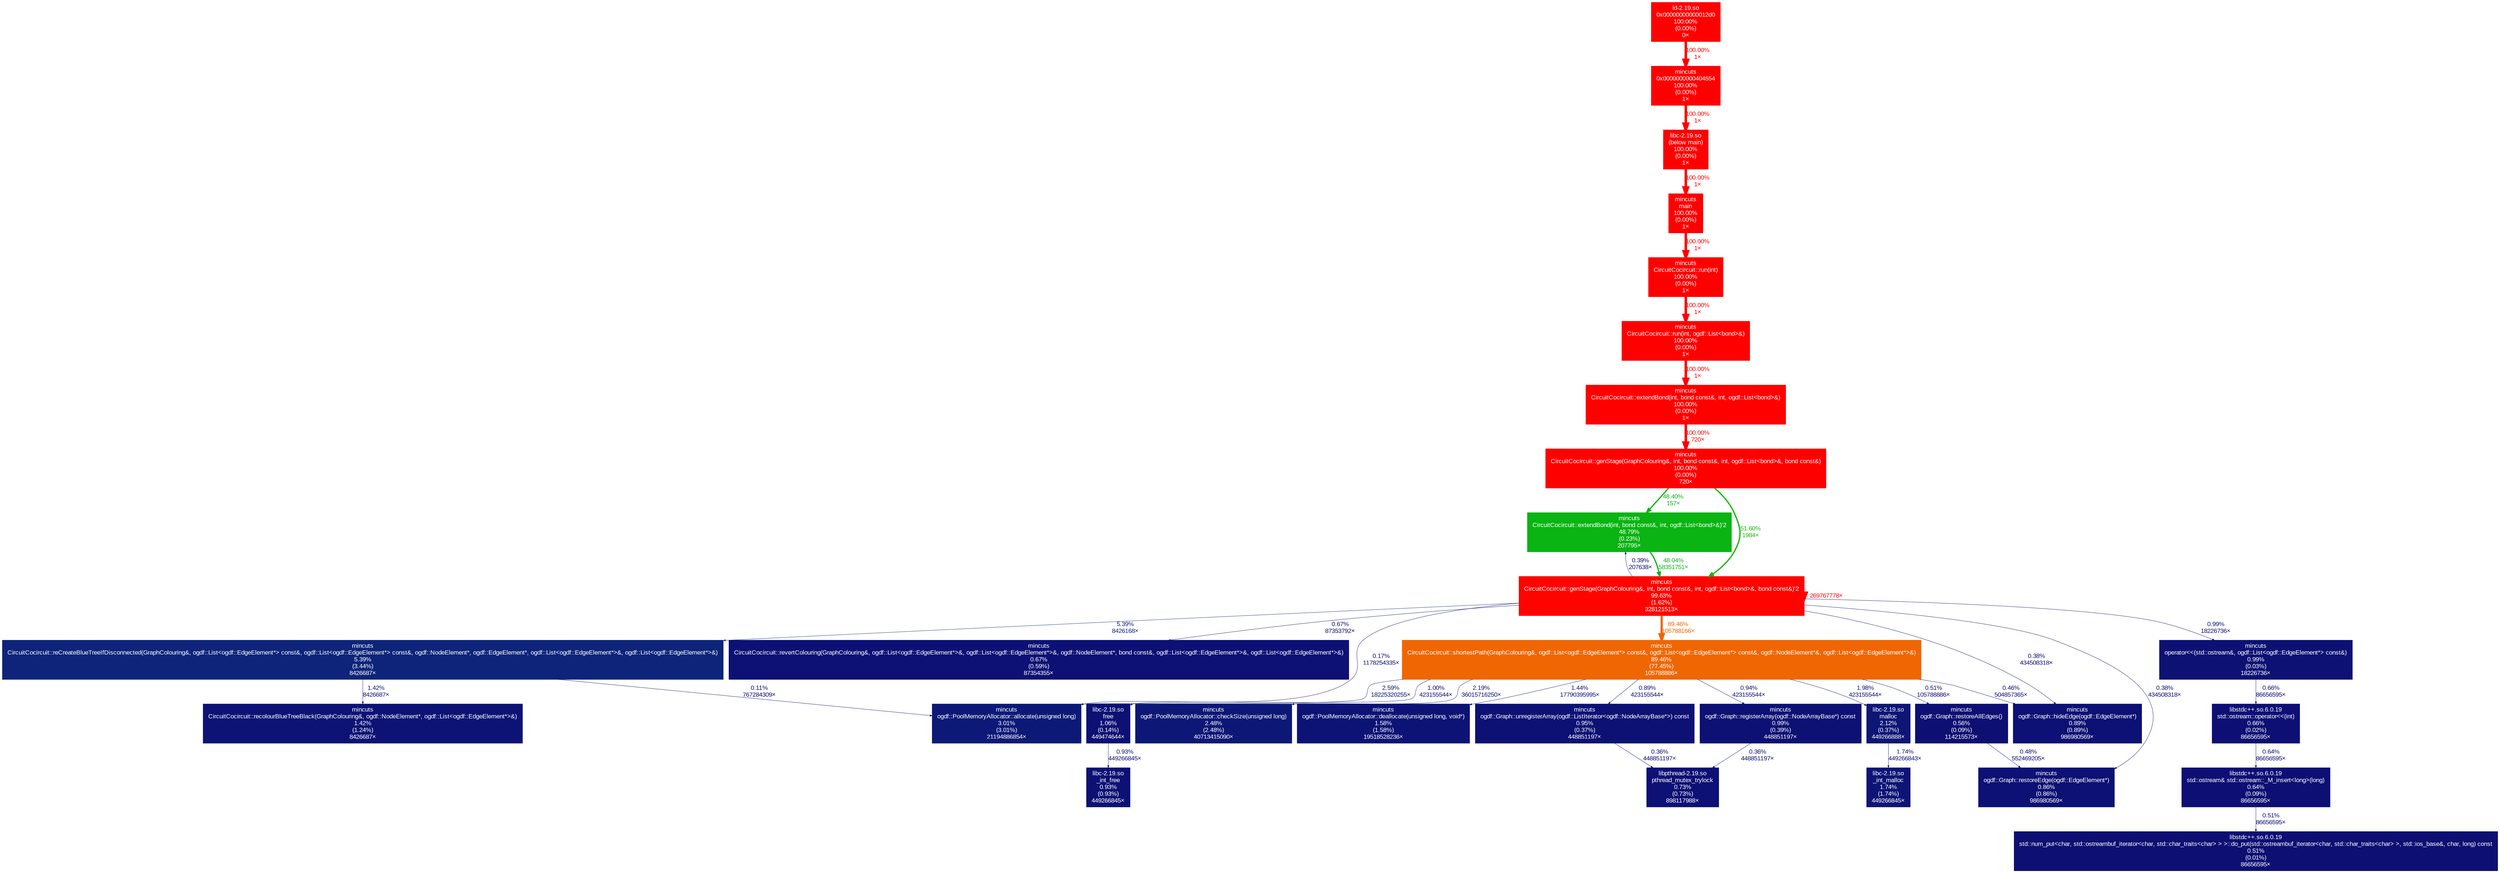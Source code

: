 digraph {
	graph [fontname=Arial, nodesep=0.125, ranksep=0.25];
	node [fontcolor=white, fontname=Arial, height=0, shape=box, style=filled, width=0];
	edge [fontname=Arial];
	"(below main)" [color="#ff0000", fontcolor="#ffffff", fontsize="10.00", label="libc-2.19.so\n(below main)\n100.00%\n(0.00%)\n1×"];
	"(below main)" -> main [arrowsize="1.00", color="#ff0000", fontcolor="#ff0000", fontsize="10.00", label="100.00%\n1×", labeldistance="4.00", penwidth="4.00"];
	"0x00000000000012d0" [color="#ff0000", fontcolor="#ffffff", fontsize="10.00", label="ld-2.19.so\n0x00000000000012d0\n100.00%\n(0.00%)\n0×"];
	"0x00000000000012d0" -> "0x0000000000404554" [arrowsize="1.00", color="#ff0000", fontcolor="#ff0000", fontsize="10.00", label="100.00%\n1×", labeldistance="4.00", penwidth="4.00"];
	"0x0000000000404554" [color="#ff0000", fontcolor="#ffffff", fontsize="10.00", label="mincuts\n0x0000000000404554\n100.00%\n(0.00%)\n1×"];
	"0x0000000000404554" -> "(below main)" [arrowsize="1.00", color="#ff0000", fontcolor="#ff0000", fontsize="10.00", label="100.00%\n1×", labeldistance="4.00", penwidth="4.00"];
	"CircuitCocircuit::extendBond(int, bond const&, int, ogdf::List<bond>&)" [color="#ff0000", fontcolor="#ffffff", fontsize="10.00", label="mincuts\nCircuitCocircuit::extendBond(int, bond const&, int, ogdf::List<bond>&)\n100.00%\n(0.00%)\n1×"];
	"CircuitCocircuit::extendBond(int, bond const&, int, ogdf::List<bond>&)" -> "CircuitCocircuit::genStage(GraphColouring&, int, bond const&, int, ogdf::List<bond>&, bond const&)" [arrowsize="1.00", color="#ff0000", fontcolor="#ff0000", fontsize="10.00", label="100.00%\n720×", labeldistance="4.00", penwidth="4.00"];
	"CircuitCocircuit::extendBond(int, bond const&, int, ogdf::List<bond>&)'2" [color="#0ab412", fontcolor="#ffffff", fontsize="10.00", label="mincuts\nCircuitCocircuit::extendBond(int, bond const&, int, ogdf::List<bond>&)'2\n48.79%\n(0.23%)\n207795×"];
	"CircuitCocircuit::extendBond(int, bond const&, int, ogdf::List<bond>&)'2" -> "CircuitCocircuit::genStage(GraphColouring&, int, bond const&, int, ogdf::List<bond>&, bond const&)'2" [arrowsize="0.69", color="#0ab317", fontcolor="#0ab317", fontsize="10.00", label="48.04%\n58351751×", labeldistance="1.92", penwidth="1.92"];
	"CircuitCocircuit::genStage(GraphColouring&, int, bond const&, int, ogdf::List<bond>&, bond const&)" [color="#ff0000", fontcolor="#ffffff", fontsize="10.00", label="mincuts\nCircuitCocircuit::genStage(GraphColouring&, int, bond const&, int, ogdf::List<bond>&, bond const&)\n100.00%\n(0.00%)\n720×"];
	"CircuitCocircuit::genStage(GraphColouring&, int, bond const&, int, ogdf::List<bond>&, bond const&)" -> "CircuitCocircuit::extendBond(int, bond const&, int, ogdf::List<bond>&)'2" [arrowsize="0.70", color="#0ab315", fontcolor="#0ab315", fontsize="10.00", label="48.40%\n157×", labeldistance="1.94", penwidth="1.94"];
	"CircuitCocircuit::genStage(GraphColouring&, int, bond const&, int, ogdf::List<bond>&, bond const&)" -> "CircuitCocircuit::genStage(GraphColouring&, int, bond const&, int, ogdf::List<bond>&, bond const&)'2" [arrowsize="0.72", color="#14b809", fontcolor="#14b809", fontsize="10.00", label="51.60%\n1984×", labeldistance="2.06", penwidth="2.06"];
	"CircuitCocircuit::genStage(GraphColouring&, int, bond const&, int, ogdf::List<bond>&, bond const&)'2" [color="#fe0400", fontcolor="#ffffff", fontsize="10.00", label="mincuts\nCircuitCocircuit::genStage(GraphColouring&, int, bond const&, int, ogdf::List<bond>&, bond const&)'2\n99.63%\n(1.62%)\n328121513×"];
	"CircuitCocircuit::genStage(GraphColouring&, int, bond const&, int, ogdf::List<bond>&, bond const&)'2" -> "CircuitCocircuit::extendBond(int, bond const&, int, ogdf::List<bond>&)'2" [arrowsize="0.35", color="#0d0e73", fontcolor="#0d0e73", fontsize="10.00", label="0.39%\n207638×", labeldistance="0.50", penwidth="0.50"];
	"CircuitCocircuit::genStage(GraphColouring&, int, bond const&, int, ogdf::List<bond>&, bond const&)'2" -> "CircuitCocircuit::genStage(GraphColouring&, int, bond const&, int, ogdf::List<bond>&, bond const&)'2" [arrowsize="1.00", color="#fe0400", fontcolor="#fe0400", fontsize="10.00", label="269767778×", labeldistance="3.99", penwidth="3.99"];
	"CircuitCocircuit::genStage(GraphColouring&, int, bond const&, int, ogdf::List<bond>&, bond const&)'2" -> "CircuitCocircuit::reCreateBlueTreeIfDisconnected(GraphColouring&, ogdf::List<ogdf::EdgeElement*> const&, ogdf::List<ogdf::EdgeElement*> const&, ogdf::NodeElement*, ogdf::EdgeElement*, ogdf::List<ogdf::EdgeElement*>&, ogdf::List<ogdf::EdgeElement*>&)" [arrowsize="0.35", color="#0d247a", fontcolor="#0d247a", fontsize="10.00", label="5.39%\n8426168×", labeldistance="0.50", penwidth="0.50"];
	"CircuitCocircuit::genStage(GraphColouring&, int, bond const&, int, ogdf::List<bond>&, bond const&)'2" -> "CircuitCocircuit::revertColouring(GraphColouring&, ogdf::List<ogdf::EdgeElement*>&, ogdf::List<ogdf::EdgeElement*>&, ogdf::NodeElement*, bond const&, ogdf::List<ogdf::EdgeElement*>&, ogdf::List<ogdf::EdgeElement*>&)" [arrowsize="0.35", color="#0d1074", fontcolor="#0d1074", fontsize="10.00", label="0.67%\n87353792×", labeldistance="0.50", penwidth="0.50"];
	"CircuitCocircuit::genStage(GraphColouring&, int, bond const&, int, ogdf::List<bond>&, bond const&)'2" -> "CircuitCocircuit::shortestPath(GraphColouring&, ogdf::List<ogdf::EdgeElement*> const&, ogdf::List<ogdf::EdgeElement*> const&, ogdf::NodeElement*&, ogdf::List<ogdf::EdgeElement*>&)" [arrowsize="0.95", color="#ef6603", fontcolor="#ef6603", fontsize="10.00", label="89.46%\n105788166×", labeldistance="3.58", penwidth="3.58"];
	"CircuitCocircuit::genStage(GraphColouring&, int, bond const&, int, ogdf::List<bond>&, bond const&)'2" -> "ogdf::Graph::hideEdge(ogdf::EdgeElement*)" [arrowsize="0.35", color="#0d0e73", fontcolor="#0d0e73", fontsize="10.00", label="0.38%\n434508318×", labeldistance="0.50", penwidth="0.50"];
	"CircuitCocircuit::genStage(GraphColouring&, int, bond const&, int, ogdf::List<bond>&, bond const&)'2" -> "ogdf::Graph::restoreEdge(ogdf::EdgeElement*)" [arrowsize="0.35", color="#0d0e73", fontcolor="#0d0e73", fontsize="10.00", label="0.38%\n434508318×", labeldistance="0.50", penwidth="0.50"];
	"CircuitCocircuit::genStage(GraphColouring&, int, bond const&, int, ogdf::List<bond>&, bond const&)'2" -> "ogdf::PoolMemoryAllocator::allocate(unsigned long)" [arrowsize="0.35", color="#0d0d73", fontcolor="#0d0d73", fontsize="10.00", label="0.17%\n1178254335×", labeldistance="0.50", penwidth="0.50"];
	"CircuitCocircuit::genStage(GraphColouring&, int, bond const&, int, ogdf::List<bond>&, bond const&)'2" -> "operator<<(std::ostream&, ogdf::List<ogdf::EdgeElement*> const&)" [arrowsize="0.35", color="#0d1174", fontcolor="#0d1174", fontsize="10.00", label="0.99%\n18226736×", labeldistance="0.50", penwidth="0.50"];
	"CircuitCocircuit::reCreateBlueTreeIfDisconnected(GraphColouring&, ogdf::List<ogdf::EdgeElement*> const&, ogdf::List<ogdf::EdgeElement*> const&, ogdf::NodeElement*, ogdf::EdgeElement*, ogdf::List<ogdf::EdgeElement*>&, ogdf::List<ogdf::EdgeElement*>&)" [color="#0d247a", fontcolor="#ffffff", fontsize="10.00", label="mincuts\nCircuitCocircuit::reCreateBlueTreeIfDisconnected(GraphColouring&, ogdf::List<ogdf::EdgeElement*> const&, ogdf::List<ogdf::EdgeElement*> const&, ogdf::NodeElement*, ogdf::EdgeElement*, ogdf::List<ogdf::EdgeElement*>&, ogdf::List<ogdf::EdgeElement*>&)\n5.39%\n(3.44%)\n8426687×"];
	"CircuitCocircuit::reCreateBlueTreeIfDisconnected(GraphColouring&, ogdf::List<ogdf::EdgeElement*> const&, ogdf::List<ogdf::EdgeElement*> const&, ogdf::NodeElement*, ogdf::EdgeElement*, ogdf::List<ogdf::EdgeElement*>&, ogdf::List<ogdf::EdgeElement*>&)" -> "CircuitCocircuit::recolourBlueTreeBlack(GraphColouring&, ogdf::NodeElement*, ogdf::List<ogdf::EdgeElement*>&)" [arrowsize="0.35", color="#0d1375", fontcolor="#0d1375", fontsize="10.00", label="1.42%\n8426687×", labeldistance="0.50", penwidth="0.50"];
	"CircuitCocircuit::reCreateBlueTreeIfDisconnected(GraphColouring&, ogdf::List<ogdf::EdgeElement*> const&, ogdf::List<ogdf::EdgeElement*> const&, ogdf::NodeElement*, ogdf::EdgeElement*, ogdf::List<ogdf::EdgeElement*>&, ogdf::List<ogdf::EdgeElement*>&)" -> "ogdf::PoolMemoryAllocator::allocate(unsigned long)" [arrowsize="0.35", color="#0d0d73", fontcolor="#0d0d73", fontsize="10.00", label="0.11%\n767284309×", labeldistance="0.50", penwidth="0.50"];
	"CircuitCocircuit::recolourBlueTreeBlack(GraphColouring&, ogdf::NodeElement*, ogdf::List<ogdf::EdgeElement*>&)" [color="#0d1375", fontcolor="#ffffff", fontsize="10.00", label="mincuts\nCircuitCocircuit::recolourBlueTreeBlack(GraphColouring&, ogdf::NodeElement*, ogdf::List<ogdf::EdgeElement*>&)\n1.42%\n(1.24%)\n8426687×"];
	"CircuitCocircuit::revertColouring(GraphColouring&, ogdf::List<ogdf::EdgeElement*>&, ogdf::List<ogdf::EdgeElement*>&, ogdf::NodeElement*, bond const&, ogdf::List<ogdf::EdgeElement*>&, ogdf::List<ogdf::EdgeElement*>&)" [color="#0d1074", fontcolor="#ffffff", fontsize="10.00", label="mincuts\nCircuitCocircuit::revertColouring(GraphColouring&, ogdf::List<ogdf::EdgeElement*>&, ogdf::List<ogdf::EdgeElement*>&, ogdf::NodeElement*, bond const&, ogdf::List<ogdf::EdgeElement*>&, ogdf::List<ogdf::EdgeElement*>&)\n0.67%\n(0.59%)\n87354355×"];
	"CircuitCocircuit::run(int)" [color="#ff0000", fontcolor="#ffffff", fontsize="10.00", label="mincuts\nCircuitCocircuit::run(int)\n100.00%\n(0.00%)\n1×"];
	"CircuitCocircuit::run(int)" -> "CircuitCocircuit::run(int, ogdf::List<bond>&)" [arrowsize="1.00", color="#ff0000", fontcolor="#ff0000", fontsize="10.00", label="100.00%\n1×", labeldistance="4.00", penwidth="4.00"];
	"CircuitCocircuit::run(int, ogdf::List<bond>&)" [color="#ff0000", fontcolor="#ffffff", fontsize="10.00", label="mincuts\nCircuitCocircuit::run(int, ogdf::List<bond>&)\n100.00%\n(0.00%)\n1×"];
	"CircuitCocircuit::run(int, ogdf::List<bond>&)" -> "CircuitCocircuit::extendBond(int, bond const&, int, ogdf::List<bond>&)" [arrowsize="1.00", color="#ff0000", fontcolor="#ff0000", fontsize="10.00", label="100.00%\n1×", labeldistance="4.00", penwidth="4.00"];
	"CircuitCocircuit::shortestPath(GraphColouring&, ogdf::List<ogdf::EdgeElement*> const&, ogdf::List<ogdf::EdgeElement*> const&, ogdf::NodeElement*&, ogdf::List<ogdf::EdgeElement*>&)" [color="#ef6603", fontcolor="#ffffff", fontsize="10.00", label="mincuts\nCircuitCocircuit::shortestPath(GraphColouring&, ogdf::List<ogdf::EdgeElement*> const&, ogdf::List<ogdf::EdgeElement*> const&, ogdf::NodeElement*&, ogdf::List<ogdf::EdgeElement*>&)\n89.46%\n(77.45%)\n105788886×"];
	"CircuitCocircuit::shortestPath(GraphColouring&, ogdf::List<ogdf::EdgeElement*> const&, ogdf::List<ogdf::EdgeElement*> const&, ogdf::NodeElement*&, ogdf::List<ogdf::EdgeElement*>&)" -> free [arrowsize="0.35", color="#0d1174", fontcolor="#0d1174", fontsize="10.00", label="1.00%\n423155544×", labeldistance="0.50", penwidth="0.50"];
	"CircuitCocircuit::shortestPath(GraphColouring&, ogdf::List<ogdf::EdgeElement*> const&, ogdf::List<ogdf::EdgeElement*> const&, ogdf::NodeElement*&, ogdf::List<ogdf::EdgeElement*>&)" -> malloc [arrowsize="0.35", color="#0d1575", fontcolor="#0d1575", fontsize="10.00", label="1.98%\n423155544×", labeldistance="0.50", penwidth="0.50"];
	"CircuitCocircuit::shortestPath(GraphColouring&, ogdf::List<ogdf::EdgeElement*> const&, ogdf::List<ogdf::EdgeElement*> const&, ogdf::NodeElement*&, ogdf::List<ogdf::EdgeElement*>&)" -> "ogdf::Graph::hideEdge(ogdf::EdgeElement*)" [arrowsize="0.35", color="#0d0f73", fontcolor="#0d0f73", fontsize="10.00", label="0.46%\n504857365×", labeldistance="0.50", penwidth="0.50"];
	"CircuitCocircuit::shortestPath(GraphColouring&, ogdf::List<ogdf::EdgeElement*> const&, ogdf::List<ogdf::EdgeElement*> const&, ogdf::NodeElement*&, ogdf::List<ogdf::EdgeElement*>&)" -> "ogdf::Graph::registerArray(ogdf::NodeArrayBase*) const" [arrowsize="0.35", color="#0d1174", fontcolor="#0d1174", fontsize="10.00", label="0.94%\n423155544×", labeldistance="0.50", penwidth="0.50"];
	"CircuitCocircuit::shortestPath(GraphColouring&, ogdf::List<ogdf::EdgeElement*> const&, ogdf::List<ogdf::EdgeElement*> const&, ogdf::NodeElement*&, ogdf::List<ogdf::EdgeElement*>&)" -> "ogdf::Graph::restoreAllEdges()" [arrowsize="0.35", color="#0d0f73", fontcolor="#0d0f73", fontsize="10.00", label="0.51%\n105788886×", labeldistance="0.50", penwidth="0.50"];
	"CircuitCocircuit::shortestPath(GraphColouring&, ogdf::List<ogdf::EdgeElement*> const&, ogdf::List<ogdf::EdgeElement*> const&, ogdf::NodeElement*&, ogdf::List<ogdf::EdgeElement*>&)" -> "ogdf::Graph::unregisterArray(ogdf::ListIterator<ogdf::NodeArrayBase*>) const" [arrowsize="0.35", color="#0d1074", fontcolor="#0d1074", fontsize="10.00", label="0.89%\n423155544×", labeldistance="0.50", penwidth="0.50"];
	"CircuitCocircuit::shortestPath(GraphColouring&, ogdf::List<ogdf::EdgeElement*> const&, ogdf::List<ogdf::EdgeElement*> const&, ogdf::NodeElement*&, ogdf::List<ogdf::EdgeElement*>&)" -> "ogdf::PoolMemoryAllocator::allocate(unsigned long)" [arrowsize="0.35", color="#0d1876", fontcolor="#0d1876", fontsize="10.00", label="2.59%\n18225320255×", labeldistance="0.50", penwidth="0.50"];
	"CircuitCocircuit::shortestPath(GraphColouring&, ogdf::List<ogdf::EdgeElement*> const&, ogdf::List<ogdf::EdgeElement*> const&, ogdf::NodeElement*&, ogdf::List<ogdf::EdgeElement*>&)" -> "ogdf::PoolMemoryAllocator::checkSize(unsigned long)" [arrowsize="0.35", color="#0d1676", fontcolor="#0d1676", fontsize="10.00", label="2.19%\n36015716250×", labeldistance="0.50", penwidth="0.50"];
	"CircuitCocircuit::shortestPath(GraphColouring&, ogdf::List<ogdf::EdgeElement*> const&, ogdf::List<ogdf::EdgeElement*> const&, ogdf::NodeElement*&, ogdf::List<ogdf::EdgeElement*>&)" -> "ogdf::PoolMemoryAllocator::deallocate(unsigned long, void*)" [arrowsize="0.35", color="#0d1375", fontcolor="#0d1375", fontsize="10.00", label="1.44%\n17790395995×", labeldistance="0.50", penwidth="0.50"];
	"_int_free" [color="#0d1174", fontcolor="#ffffff", fontsize="10.00", label="libc-2.19.so\n_int_free\n0.93%\n(0.93%)\n449266845×"];
	"_int_malloc" [color="#0d1475", fontcolor="#ffffff", fontsize="10.00", label="libc-2.19.so\n_int_malloc\n1.74%\n(1.74%)\n449266845×"];
	free [color="#0d1174", fontcolor="#ffffff", fontsize="10.00", label="libc-2.19.so\nfree\n1.06%\n(0.14%)\n449474644×"];
	free -> "_int_free" [arrowsize="0.35", color="#0d1174", fontcolor="#0d1174", fontsize="10.00", label="0.93%\n449266845×", labeldistance="0.50", penwidth="0.50"];
	main [color="#ff0000", fontcolor="#ffffff", fontsize="10.00", label="mincuts\nmain\n100.00%\n(0.00%)\n1×"];
	main -> "CircuitCocircuit::run(int)" [arrowsize="1.00", color="#ff0000", fontcolor="#ff0000", fontsize="10.00", label="100.00%\n1×", labeldistance="4.00", penwidth="4.00"];
	malloc [color="#0d1675", fontcolor="#ffffff", fontsize="10.00", label="libc-2.19.so\nmalloc\n2.12%\n(0.37%)\n449266888×"];
	malloc -> "_int_malloc" [arrowsize="0.35", color="#0d1475", fontcolor="#0d1475", fontsize="10.00", label="1.74%\n449266843×", labeldistance="0.50", penwidth="0.50"];
	"ogdf::Graph::hideEdge(ogdf::EdgeElement*)" [color="#0d1074", fontcolor="#ffffff", fontsize="10.00", label="mincuts\nogdf::Graph::hideEdge(ogdf::EdgeElement*)\n0.89%\n(0.89%)\n986980569×"];
	"ogdf::Graph::registerArray(ogdf::NodeArrayBase*) const" [color="#0d1174", fontcolor="#ffffff", fontsize="10.00", label="mincuts\nogdf::Graph::registerArray(ogdf::NodeArrayBase*) const\n0.99%\n(0.39%)\n448851197×"];
	"ogdf::Graph::registerArray(ogdf::NodeArrayBase*) const" -> "pthread_mutex_trylock" [arrowsize="0.35", color="#0d0e73", fontcolor="#0d0e73", fontsize="10.00", label="0.36%\n448851197×", labeldistance="0.50", penwidth="0.50"];
	"ogdf::Graph::restoreAllEdges()" [color="#0d0f73", fontcolor="#ffffff", fontsize="10.00", label="mincuts\nogdf::Graph::restoreAllEdges()\n0.56%\n(0.09%)\n114215573×"];
	"ogdf::Graph::restoreAllEdges()" -> "ogdf::Graph::restoreEdge(ogdf::EdgeElement*)" [arrowsize="0.35", color="#0d0f73", fontcolor="#0d0f73", fontsize="10.00", label="0.48%\n552469205×", labeldistance="0.50", penwidth="0.50"];
	"ogdf::Graph::restoreEdge(ogdf::EdgeElement*)" [color="#0d1074", fontcolor="#ffffff", fontsize="10.00", label="mincuts\nogdf::Graph::restoreEdge(ogdf::EdgeElement*)\n0.86%\n(0.86%)\n986980569×"];
	"ogdf::Graph::unregisterArray(ogdf::ListIterator<ogdf::NodeArrayBase*>) const" [color="#0d1174", fontcolor="#ffffff", fontsize="10.00", label="mincuts\nogdf::Graph::unregisterArray(ogdf::ListIterator<ogdf::NodeArrayBase*>) const\n0.95%\n(0.37%)\n448851197×"];
	"ogdf::Graph::unregisterArray(ogdf::ListIterator<ogdf::NodeArrayBase*>) const" -> "pthread_mutex_trylock" [arrowsize="0.35", color="#0d0e73", fontcolor="#0d0e73", fontsize="10.00", label="0.36%\n448851197×", labeldistance="0.50", penwidth="0.50"];
	"ogdf::PoolMemoryAllocator::allocate(unsigned long)" [color="#0d1977", fontcolor="#ffffff", fontsize="10.00", label="mincuts\nogdf::PoolMemoryAllocator::allocate(unsigned long)\n3.01%\n(3.01%)\n21194886854×"];
	"ogdf::PoolMemoryAllocator::checkSize(unsigned long)" [color="#0d1776", fontcolor="#ffffff", fontsize="10.00", label="mincuts\nogdf::PoolMemoryAllocator::checkSize(unsigned long)\n2.48%\n(2.48%)\n40713415090×"];
	"ogdf::PoolMemoryAllocator::deallocate(unsigned long, void*)" [color="#0d1375", fontcolor="#ffffff", fontsize="10.00", label="mincuts\nogdf::PoolMemoryAllocator::deallocate(unsigned long, void*)\n1.58%\n(1.58%)\n19518528236×"];
	"operator<<(std::ostream&, ogdf::List<ogdf::EdgeElement*> const&)" [color="#0d1174", fontcolor="#ffffff", fontsize="10.00", label="mincuts\noperator<<(std::ostream&, ogdf::List<ogdf::EdgeElement*> const&)\n0.99%\n(0.03%)\n18226736×"];
	"operator<<(std::ostream&, ogdf::List<ogdf::EdgeElement*> const&)" -> "std::ostream::operator<<(int)" [arrowsize="0.35", color="#0d0f74", fontcolor="#0d0f74", fontsize="10.00", label="0.66%\n86656595×", labeldistance="0.50", penwidth="0.50"];
	"pthread_mutex_trylock" [color="#0d1074", fontcolor="#ffffff", fontsize="10.00", label="libpthread-2.19.so\npthread_mutex_trylock\n0.73%\n(0.73%)\n898117988×"];
	"std::num_put<char, std::ostreambuf_iterator<char, std::char_traits<char> > >::do_put(std::ostreambuf_iterator<char, std::char_traits<char> >, std::ios_base&, char, long) const" [color="#0d0f73", fontcolor="#ffffff", fontsize="10.00", label="libstdc++.so.6.0.19\nstd::num_put<char, std::ostreambuf_iterator<char, std::char_traits<char> > >::do_put(std::ostreambuf_iterator<char, std::char_traits<char> >, std::ios_base&, char, long) const\n0.51%\n(0.01%)\n86656595×"];
	"std::ostream& std::ostream::_M_insert<long>(long)" [color="#0d0f74", fontcolor="#ffffff", fontsize="10.00", label="libstdc++.so.6.0.19\nstd::ostream& std::ostream::_M_insert<long>(long)\n0.64%\n(0.09%)\n86656595×"];
	"std::ostream& std::ostream::_M_insert<long>(long)" -> "std::num_put<char, std::ostreambuf_iterator<char, std::char_traits<char> > >::do_put(std::ostreambuf_iterator<char, std::char_traits<char> >, std::ios_base&, char, long) const" [arrowsize="0.35", color="#0d0f73", fontcolor="#0d0f73", fontsize="10.00", label="0.51%\n86656595×", labeldistance="0.50", penwidth="0.50"];
	"std::ostream::operator<<(int)" [color="#0d0f74", fontcolor="#ffffff", fontsize="10.00", label="libstdc++.so.6.0.19\nstd::ostream::operator<<(int)\n0.66%\n(0.02%)\n86656595×"];
	"std::ostream::operator<<(int)" -> "std::ostream& std::ostream::_M_insert<long>(long)" [arrowsize="0.35", color="#0d0f74", fontcolor="#0d0f74", fontsize="10.00", label="0.64%\n86656595×", labeldistance="0.50", penwidth="0.50"];
}

